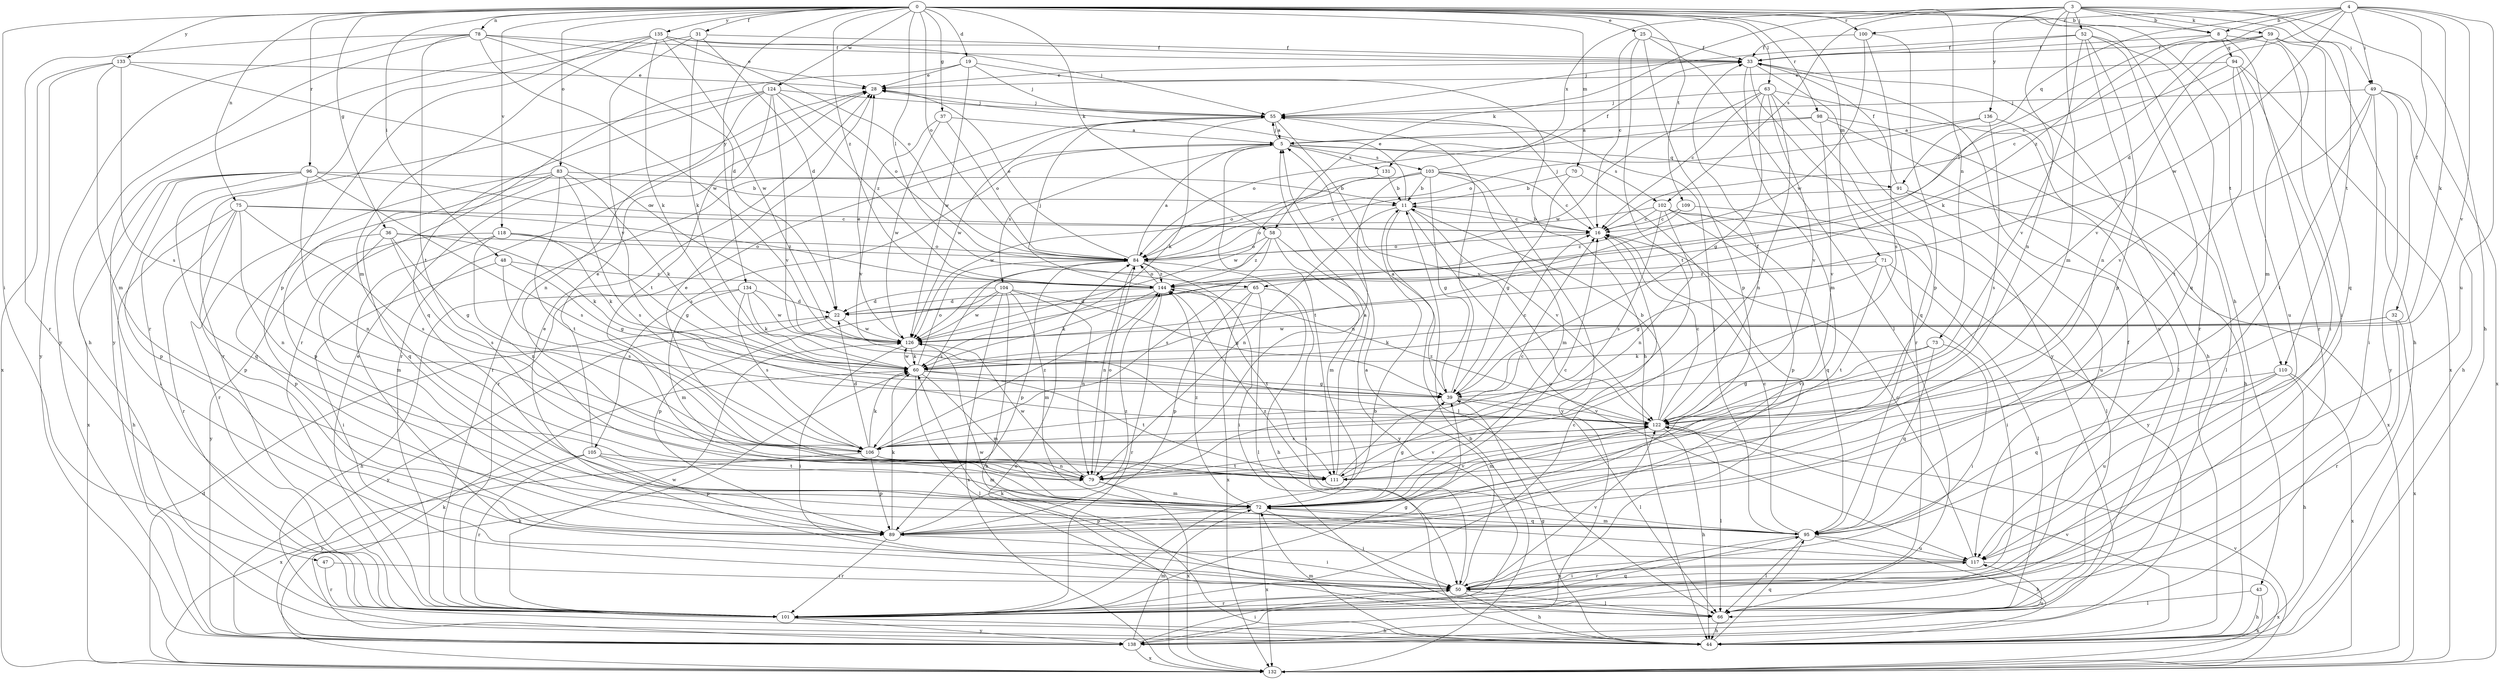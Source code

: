 strict digraph  {
0;
3;
4;
5;
8;
11;
16;
19;
22;
25;
28;
31;
32;
33;
36;
37;
39;
43;
44;
47;
48;
49;
50;
52;
55;
58;
59;
60;
63;
65;
66;
70;
71;
72;
73;
75;
78;
79;
83;
84;
89;
91;
94;
95;
96;
98;
100;
101;
102;
103;
104;
105;
106;
109;
110;
111;
117;
118;
122;
124;
126;
131;
132;
133;
134;
135;
136;
138;
144;
0 -> 8  [label=b];
0 -> 19  [label=d];
0 -> 25  [label=e];
0 -> 31  [label=f];
0 -> 36  [label=g];
0 -> 37  [label=g];
0 -> 43  [label=h];
0 -> 47  [label=i];
0 -> 48  [label=i];
0 -> 58  [label=k];
0 -> 63  [label=l];
0 -> 65  [label=l];
0 -> 70  [label=m];
0 -> 71  [label=m];
0 -> 73  [label=n];
0 -> 75  [label=n];
0 -> 78  [label=n];
0 -> 83  [label=o];
0 -> 84  [label=o];
0 -> 96  [label=r];
0 -> 98  [label=r];
0 -> 100  [label=r];
0 -> 109  [label=t];
0 -> 110  [label=t];
0 -> 118  [label=v];
0 -> 124  [label=w];
0 -> 133  [label=y];
0 -> 134  [label=y];
0 -> 135  [label=y];
0 -> 144  [label=z];
3 -> 8  [label=b];
3 -> 44  [label=h];
3 -> 49  [label=i];
3 -> 52  [label=j];
3 -> 58  [label=k];
3 -> 59  [label=k];
3 -> 72  [label=m];
3 -> 79  [label=n];
3 -> 102  [label=s];
3 -> 110  [label=t];
3 -> 131  [label=x];
3 -> 136  [label=y];
4 -> 8  [label=b];
4 -> 22  [label=d];
4 -> 32  [label=f];
4 -> 49  [label=i];
4 -> 60  [label=k];
4 -> 91  [label=q];
4 -> 100  [label=r];
4 -> 117  [label=u];
4 -> 122  [label=v];
4 -> 126  [label=w];
4 -> 144  [label=z];
5 -> 55  [label=j];
5 -> 91  [label=q];
5 -> 101  [label=r];
5 -> 102  [label=s];
5 -> 103  [label=s];
5 -> 104  [label=s];
5 -> 105  [label=s];
5 -> 111  [label=t];
5 -> 131  [label=x];
8 -> 33  [label=f];
8 -> 50  [label=i];
8 -> 65  [label=l];
8 -> 94  [label=q];
8 -> 101  [label=r];
11 -> 16  [label=c];
11 -> 28  [label=e];
11 -> 66  [label=l];
11 -> 79  [label=n];
11 -> 117  [label=u];
11 -> 122  [label=v];
16 -> 11  [label=b];
16 -> 55  [label=j];
16 -> 84  [label=o];
19 -> 28  [label=e];
19 -> 44  [label=h];
19 -> 55  [label=j];
19 -> 101  [label=r];
19 -> 126  [label=w];
22 -> 126  [label=w];
22 -> 138  [label=y];
25 -> 16  [label=c];
25 -> 33  [label=f];
25 -> 66  [label=l];
25 -> 89  [label=p];
25 -> 111  [label=t];
28 -> 55  [label=j];
28 -> 101  [label=r];
31 -> 22  [label=d];
31 -> 33  [label=f];
31 -> 60  [label=k];
31 -> 101  [label=r];
31 -> 122  [label=v];
32 -> 60  [label=k];
32 -> 101  [label=r];
32 -> 126  [label=w];
32 -> 132  [label=x];
33 -> 28  [label=e];
33 -> 44  [label=h];
33 -> 72  [label=m];
33 -> 101  [label=r];
33 -> 138  [label=y];
36 -> 39  [label=g];
36 -> 60  [label=k];
36 -> 72  [label=m];
36 -> 84  [label=o];
36 -> 89  [label=p];
36 -> 106  [label=s];
37 -> 5  [label=a];
37 -> 84  [label=o];
37 -> 122  [label=v];
37 -> 126  [label=w];
39 -> 5  [label=a];
39 -> 16  [label=c];
39 -> 55  [label=j];
39 -> 66  [label=l];
39 -> 122  [label=v];
43 -> 44  [label=h];
43 -> 66  [label=l];
43 -> 132  [label=x];
44 -> 39  [label=g];
44 -> 72  [label=m];
44 -> 95  [label=q];
44 -> 122  [label=v];
47 -> 50  [label=i];
47 -> 101  [label=r];
48 -> 39  [label=g];
48 -> 50  [label=i];
48 -> 106  [label=s];
48 -> 144  [label=z];
49 -> 44  [label=h];
49 -> 50  [label=i];
49 -> 55  [label=j];
49 -> 111  [label=t];
49 -> 122  [label=v];
49 -> 132  [label=x];
49 -> 138  [label=y];
50 -> 5  [label=a];
50 -> 44  [label=h];
50 -> 66  [label=l];
50 -> 101  [label=r];
50 -> 117  [label=u];
50 -> 122  [label=v];
52 -> 33  [label=f];
52 -> 55  [label=j];
52 -> 79  [label=n];
52 -> 89  [label=p];
52 -> 95  [label=q];
52 -> 101  [label=r];
52 -> 122  [label=v];
55 -> 5  [label=a];
55 -> 60  [label=k];
55 -> 101  [label=r];
55 -> 122  [label=v];
55 -> 126  [label=w];
58 -> 72  [label=m];
58 -> 84  [label=o];
58 -> 106  [label=s];
58 -> 138  [label=y];
58 -> 144  [label=z];
59 -> 16  [label=c];
59 -> 33  [label=f];
59 -> 44  [label=h];
59 -> 60  [label=k];
59 -> 72  [label=m];
59 -> 95  [label=q];
59 -> 122  [label=v];
60 -> 39  [label=g];
60 -> 66  [label=l];
60 -> 72  [label=m];
60 -> 84  [label=o];
60 -> 111  [label=t];
60 -> 126  [label=w];
63 -> 16  [label=c];
63 -> 39  [label=g];
63 -> 55  [label=j];
63 -> 79  [label=n];
63 -> 95  [label=q];
63 -> 117  [label=u];
63 -> 122  [label=v];
63 -> 126  [label=w];
65 -> 22  [label=d];
65 -> 50  [label=i];
65 -> 66  [label=l];
65 -> 89  [label=p];
65 -> 132  [label=x];
66 -> 44  [label=h];
66 -> 60  [label=k];
70 -> 11  [label=b];
70 -> 39  [label=g];
70 -> 50  [label=i];
71 -> 39  [label=g];
71 -> 50  [label=i];
71 -> 66  [label=l];
71 -> 111  [label=t];
71 -> 144  [label=z];
72 -> 16  [label=c];
72 -> 39  [label=g];
72 -> 50  [label=i];
72 -> 89  [label=p];
72 -> 95  [label=q];
72 -> 122  [label=v];
72 -> 132  [label=x];
72 -> 144  [label=z];
73 -> 50  [label=i];
73 -> 60  [label=k];
73 -> 95  [label=q];
73 -> 122  [label=v];
75 -> 16  [label=c];
75 -> 44  [label=h];
75 -> 79  [label=n];
75 -> 89  [label=p];
75 -> 101  [label=r];
75 -> 106  [label=s];
75 -> 144  [label=z];
78 -> 22  [label=d];
78 -> 28  [label=e];
78 -> 33  [label=f];
78 -> 44  [label=h];
78 -> 101  [label=r];
78 -> 111  [label=t];
78 -> 126  [label=w];
78 -> 138  [label=y];
79 -> 28  [label=e];
79 -> 72  [label=m];
79 -> 84  [label=o];
79 -> 126  [label=w];
79 -> 132  [label=x];
83 -> 11  [label=b];
83 -> 60  [label=k];
83 -> 89  [label=p];
83 -> 95  [label=q];
83 -> 101  [label=r];
83 -> 106  [label=s];
83 -> 111  [label=t];
84 -> 5  [label=a];
84 -> 28  [label=e];
84 -> 44  [label=h];
84 -> 50  [label=i];
84 -> 79  [label=n];
84 -> 89  [label=p];
84 -> 106  [label=s];
84 -> 144  [label=z];
89 -> 50  [label=i];
89 -> 60  [label=k];
89 -> 101  [label=r];
89 -> 144  [label=z];
91 -> 33  [label=f];
91 -> 84  [label=o];
91 -> 117  [label=u];
91 -> 132  [label=x];
94 -> 16  [label=c];
94 -> 28  [label=e];
94 -> 50  [label=i];
94 -> 111  [label=t];
94 -> 117  [label=u];
94 -> 132  [label=x];
95 -> 16  [label=c];
95 -> 44  [label=h];
95 -> 55  [label=j];
95 -> 66  [label=l];
95 -> 72  [label=m];
95 -> 101  [label=r];
95 -> 117  [label=u];
95 -> 144  [label=z];
96 -> 11  [label=b];
96 -> 16  [label=c];
96 -> 50  [label=i];
96 -> 79  [label=n];
96 -> 89  [label=p];
96 -> 95  [label=q];
96 -> 106  [label=s];
96 -> 132  [label=x];
98 -> 5  [label=a];
98 -> 44  [label=h];
98 -> 66  [label=l];
98 -> 84  [label=o];
98 -> 122  [label=v];
100 -> 33  [label=f];
100 -> 89  [label=p];
100 -> 106  [label=s];
100 -> 126  [label=w];
101 -> 11  [label=b];
101 -> 16  [label=c];
101 -> 28  [label=e];
101 -> 33  [label=f];
101 -> 39  [label=g];
101 -> 44  [label=h];
101 -> 95  [label=q];
101 -> 126  [label=w];
101 -> 138  [label=y];
102 -> 16  [label=c];
102 -> 79  [label=n];
102 -> 84  [label=o];
102 -> 89  [label=p];
102 -> 95  [label=q];
102 -> 106  [label=s];
102 -> 138  [label=y];
103 -> 11  [label=b];
103 -> 16  [label=c];
103 -> 33  [label=f];
103 -> 39  [label=g];
103 -> 72  [label=m];
103 -> 79  [label=n];
103 -> 84  [label=o];
103 -> 126  [label=w];
103 -> 138  [label=y];
104 -> 22  [label=d];
104 -> 39  [label=g];
104 -> 44  [label=h];
104 -> 72  [label=m];
104 -> 79  [label=n];
104 -> 89  [label=p];
104 -> 126  [label=w];
104 -> 132  [label=x];
105 -> 28  [label=e];
105 -> 72  [label=m];
105 -> 89  [label=p];
105 -> 101  [label=r];
105 -> 111  [label=t];
105 -> 138  [label=y];
106 -> 22  [label=d];
106 -> 60  [label=k];
106 -> 79  [label=n];
106 -> 89  [label=p];
106 -> 111  [label=t];
106 -> 132  [label=x];
106 -> 144  [label=z];
109 -> 16  [label=c];
109 -> 66  [label=l];
109 -> 144  [label=z];
110 -> 39  [label=g];
110 -> 44  [label=h];
110 -> 95  [label=q];
110 -> 117  [label=u];
110 -> 132  [label=x];
111 -> 5  [label=a];
111 -> 16  [label=c];
111 -> 122  [label=v];
117 -> 16  [label=c];
117 -> 28  [label=e];
117 -> 50  [label=i];
117 -> 126  [label=w];
117 -> 132  [label=x];
118 -> 39  [label=g];
118 -> 50  [label=i];
118 -> 60  [label=k];
118 -> 79  [label=n];
118 -> 84  [label=o];
118 -> 138  [label=y];
122 -> 11  [label=b];
122 -> 16  [label=c];
122 -> 33  [label=f];
122 -> 44  [label=h];
122 -> 66  [label=l];
122 -> 72  [label=m];
122 -> 106  [label=s];
122 -> 144  [label=z];
124 -> 55  [label=j];
124 -> 79  [label=n];
124 -> 84  [label=o];
124 -> 95  [label=q];
124 -> 101  [label=r];
124 -> 111  [label=t];
124 -> 122  [label=v];
124 -> 144  [label=z];
126 -> 28  [label=e];
126 -> 50  [label=i];
126 -> 60  [label=k];
131 -> 11  [label=b];
131 -> 126  [label=w];
132 -> 11  [label=b];
132 -> 22  [label=d];
132 -> 60  [label=k];
132 -> 84  [label=o];
132 -> 122  [label=v];
133 -> 28  [label=e];
133 -> 72  [label=m];
133 -> 106  [label=s];
133 -> 126  [label=w];
133 -> 132  [label=x];
133 -> 138  [label=y];
134 -> 22  [label=d];
134 -> 44  [label=h];
134 -> 60  [label=k];
134 -> 72  [label=m];
134 -> 106  [label=s];
134 -> 126  [label=w];
135 -> 33  [label=f];
135 -> 55  [label=j];
135 -> 60  [label=k];
135 -> 72  [label=m];
135 -> 84  [label=o];
135 -> 89  [label=p];
135 -> 126  [label=w];
135 -> 138  [label=y];
136 -> 5  [label=a];
136 -> 66  [label=l];
136 -> 84  [label=o];
136 -> 106  [label=s];
138 -> 50  [label=i];
138 -> 60  [label=k];
138 -> 72  [label=m];
138 -> 117  [label=u];
138 -> 132  [label=x];
144 -> 22  [label=d];
144 -> 55  [label=j];
144 -> 60  [label=k];
144 -> 84  [label=o];
144 -> 101  [label=r];
144 -> 111  [label=t];
}

